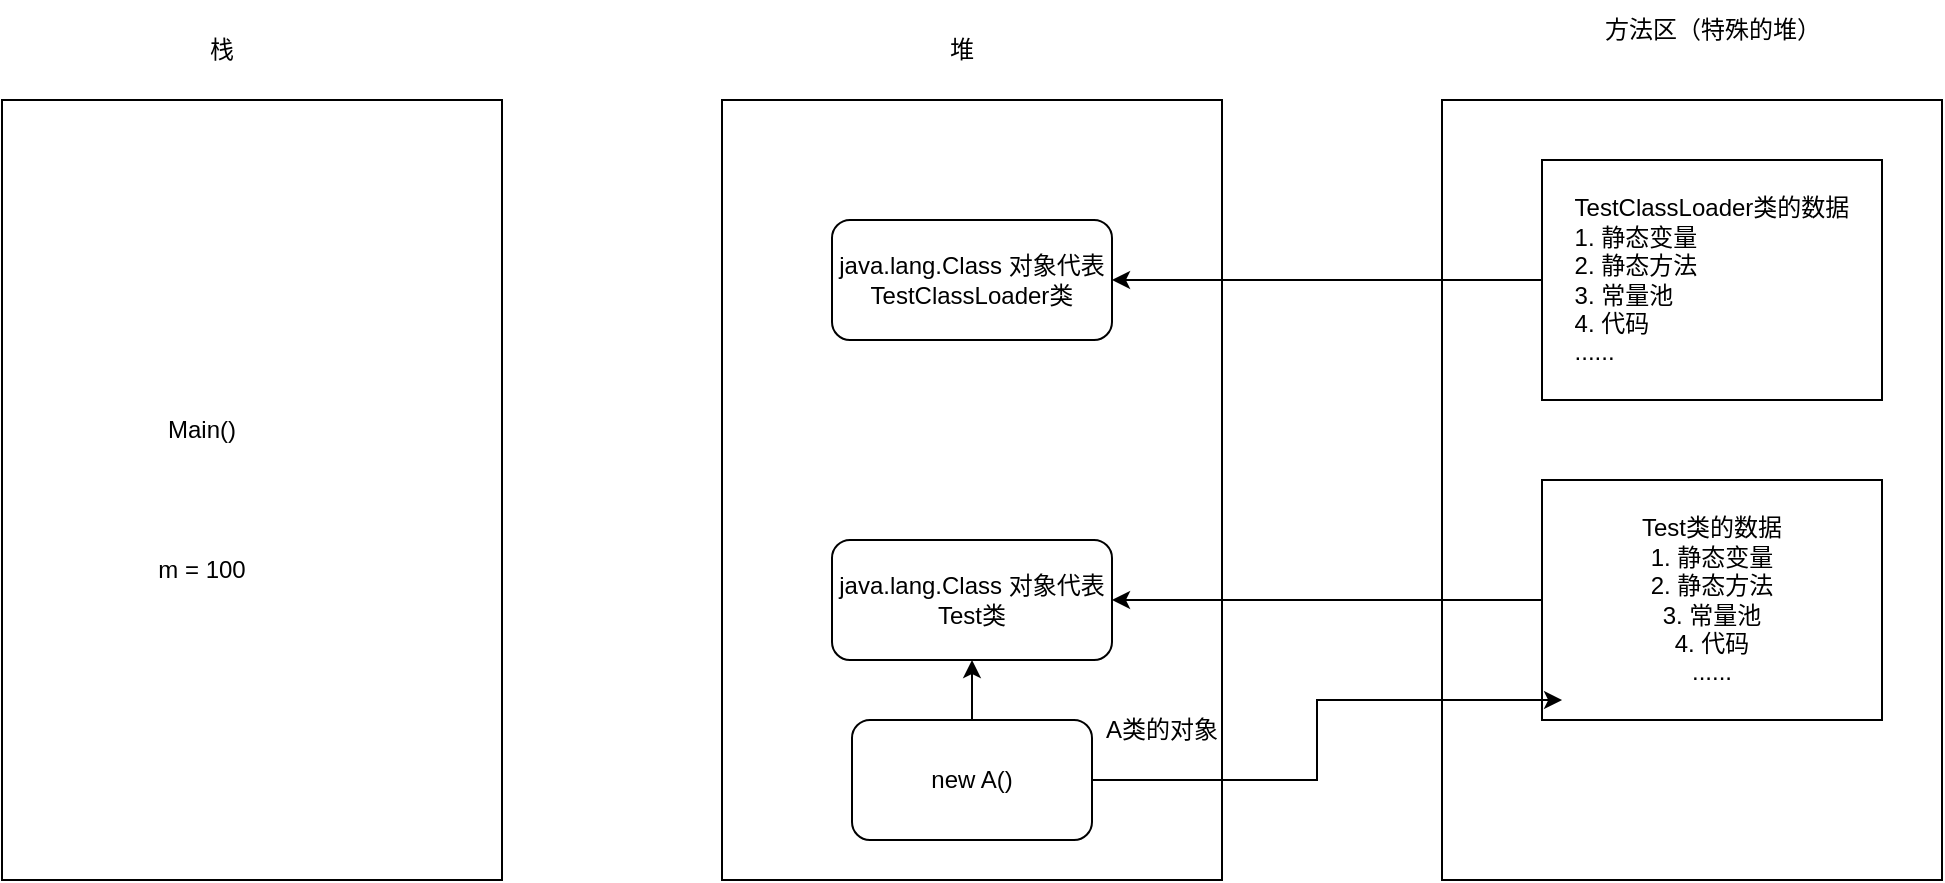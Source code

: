 <mxfile version="20.1.1" type="github">
  <diagram id="fjzYiMPGZ57gH-pos0QM" name="第 1 页">
    <mxGraphModel dx="1867" dy="822" grid="0" gridSize="10" guides="1" tooltips="1" connect="1" arrows="1" fold="1" page="0" pageScale="1" pageWidth="827" pageHeight="1169" math="0" shadow="0">
      <root>
        <mxCell id="0" />
        <mxCell id="1" parent="0" />
        <mxCell id="8jmdxOssLfxU7Bt5yVR7-1" value="" style="rounded=0;whiteSpace=wrap;html=1;" vertex="1" parent="1">
          <mxGeometry x="-30" y="70" width="250" height="390" as="geometry" />
        </mxCell>
        <mxCell id="8jmdxOssLfxU7Bt5yVR7-2" value="" style="rounded=0;whiteSpace=wrap;html=1;" vertex="1" parent="1">
          <mxGeometry x="330" y="70" width="250" height="390" as="geometry" />
        </mxCell>
        <mxCell id="8jmdxOssLfxU7Bt5yVR7-3" value="" style="rounded=0;whiteSpace=wrap;html=1;" vertex="1" parent="1">
          <mxGeometry x="-390" y="70" width="250" height="390" as="geometry" />
        </mxCell>
        <mxCell id="8jmdxOssLfxU7Bt5yVR7-6" value="方法区（特殊的堆）" style="text;html=1;strokeColor=none;fillColor=none;align=center;verticalAlign=middle;whiteSpace=wrap;rounded=0;" vertex="1" parent="1">
          <mxGeometry x="402.5" y="20" width="125" height="30" as="geometry" />
        </mxCell>
        <mxCell id="8jmdxOssLfxU7Bt5yVR7-11" style="edgeStyle=orthogonalEdgeStyle;rounded=0;orthogonalLoop=1;jettySize=auto;html=1;entryX=1;entryY=0.5;entryDx=0;entryDy=0;" edge="1" parent="1" source="8jmdxOssLfxU7Bt5yVR7-7" target="8jmdxOssLfxU7Bt5yVR7-10">
          <mxGeometry relative="1" as="geometry" />
        </mxCell>
        <mxCell id="8jmdxOssLfxU7Bt5yVR7-7" value="&lt;div style=&quot;text-align: left;&quot;&gt;&lt;span style=&quot;background-color: initial;&quot;&gt;TestClassLoader类的数据&lt;/span&gt;&lt;/div&gt;&lt;div style=&quot;text-align: left;&quot;&gt;&lt;span style=&quot;background-color: initial;&quot;&gt;1. 静态变量&lt;/span&gt;&lt;/div&gt;&lt;div style=&quot;text-align: left;&quot;&gt;&lt;span style=&quot;background-color: initial;&quot;&gt;2. 静态方法&lt;/span&gt;&lt;/div&gt;&lt;div style=&quot;text-align: left;&quot;&gt;&lt;span style=&quot;background-color: initial;&quot;&gt;3. 常量池&lt;/span&gt;&lt;/div&gt;&lt;div style=&quot;text-align: left;&quot;&gt;4. 代码&lt;/div&gt;&lt;div style=&quot;text-align: left;&quot;&gt;......&lt;/div&gt;" style="rounded=0;whiteSpace=wrap;html=1;" vertex="1" parent="1">
          <mxGeometry x="380" y="100" width="170" height="120" as="geometry" />
        </mxCell>
        <mxCell id="8jmdxOssLfxU7Bt5yVR7-13" style="edgeStyle=orthogonalEdgeStyle;rounded=0;orthogonalLoop=1;jettySize=auto;html=1;" edge="1" parent="1" source="8jmdxOssLfxU7Bt5yVR7-8" target="8jmdxOssLfxU7Bt5yVR7-12">
          <mxGeometry relative="1" as="geometry" />
        </mxCell>
        <mxCell id="8jmdxOssLfxU7Bt5yVR7-8" value="&lt;div style=&quot;&quot;&gt;&lt;span style=&quot;background-color: initial;&quot;&gt;Test类的数据&lt;/span&gt;&lt;/div&gt;&lt;div style=&quot;&quot;&gt;&lt;span style=&quot;background-color: initial;&quot;&gt;1. 静态变量&lt;/span&gt;&lt;/div&gt;&lt;div style=&quot;&quot;&gt;&lt;span style=&quot;background-color: initial;&quot;&gt;2. 静态方法&lt;/span&gt;&lt;/div&gt;&lt;div style=&quot;&quot;&gt;&lt;span style=&quot;background-color: initial;&quot;&gt;3. 常量池&lt;/span&gt;&lt;/div&gt;&lt;div style=&quot;&quot;&gt;4. 代码&lt;/div&gt;&lt;div style=&quot;&quot;&gt;......&lt;/div&gt;" style="rounded=0;whiteSpace=wrap;html=1;align=center;" vertex="1" parent="1">
          <mxGeometry x="380" y="260" width="170" height="120" as="geometry" />
        </mxCell>
        <mxCell id="8jmdxOssLfxU7Bt5yVR7-9" value="堆" style="text;html=1;strokeColor=none;fillColor=none;align=center;verticalAlign=middle;whiteSpace=wrap;rounded=0;" vertex="1" parent="1">
          <mxGeometry x="60" y="30" width="60" height="30" as="geometry" />
        </mxCell>
        <mxCell id="8jmdxOssLfxU7Bt5yVR7-10" value="java.lang.Class 对象代表TestClassLoader类" style="rounded=1;whiteSpace=wrap;html=1;" vertex="1" parent="1">
          <mxGeometry x="25" y="130" width="140" height="60" as="geometry" />
        </mxCell>
        <mxCell id="8jmdxOssLfxU7Bt5yVR7-12" value="java.lang.Class 对象代表Test类" style="rounded=1;whiteSpace=wrap;html=1;" vertex="1" parent="1">
          <mxGeometry x="25" y="290" width="140" height="60" as="geometry" />
        </mxCell>
        <mxCell id="8jmdxOssLfxU7Bt5yVR7-14" value="栈" style="text;html=1;strokeColor=none;fillColor=none;align=center;verticalAlign=middle;whiteSpace=wrap;rounded=0;" vertex="1" parent="1">
          <mxGeometry x="-310" y="30" width="60" height="30" as="geometry" />
        </mxCell>
        <mxCell id="8jmdxOssLfxU7Bt5yVR7-15" value="Main()" style="text;html=1;strokeColor=none;fillColor=none;align=center;verticalAlign=middle;whiteSpace=wrap;rounded=0;" vertex="1" parent="1">
          <mxGeometry x="-320" y="220" width="60" height="30" as="geometry" />
        </mxCell>
        <mxCell id="8jmdxOssLfxU7Bt5yVR7-16" value="m = 100" style="text;html=1;strokeColor=none;fillColor=none;align=center;verticalAlign=middle;whiteSpace=wrap;rounded=0;" vertex="1" parent="1">
          <mxGeometry x="-320" y="290" width="60" height="30" as="geometry" />
        </mxCell>
        <mxCell id="8jmdxOssLfxU7Bt5yVR7-19" style="edgeStyle=orthogonalEdgeStyle;rounded=0;orthogonalLoop=1;jettySize=auto;html=1;" edge="1" parent="1" source="8jmdxOssLfxU7Bt5yVR7-17" target="8jmdxOssLfxU7Bt5yVR7-12">
          <mxGeometry relative="1" as="geometry" />
        </mxCell>
        <mxCell id="8jmdxOssLfxU7Bt5yVR7-20" style="edgeStyle=orthogonalEdgeStyle;rounded=0;orthogonalLoop=1;jettySize=auto;html=1;entryX=0.059;entryY=0.917;entryDx=0;entryDy=0;entryPerimeter=0;" edge="1" parent="1" source="8jmdxOssLfxU7Bt5yVR7-17" target="8jmdxOssLfxU7Bt5yVR7-8">
          <mxGeometry relative="1" as="geometry" />
        </mxCell>
        <mxCell id="8jmdxOssLfxU7Bt5yVR7-17" value="new A()" style="rounded=1;whiteSpace=wrap;html=1;" vertex="1" parent="1">
          <mxGeometry x="35" y="380" width="120" height="60" as="geometry" />
        </mxCell>
        <mxCell id="8jmdxOssLfxU7Bt5yVR7-18" value="A类的对象" style="text;html=1;strokeColor=none;fillColor=none;align=center;verticalAlign=middle;whiteSpace=wrap;rounded=0;" vertex="1" parent="1">
          <mxGeometry x="160" y="370" width="60" height="30" as="geometry" />
        </mxCell>
      </root>
    </mxGraphModel>
  </diagram>
</mxfile>
